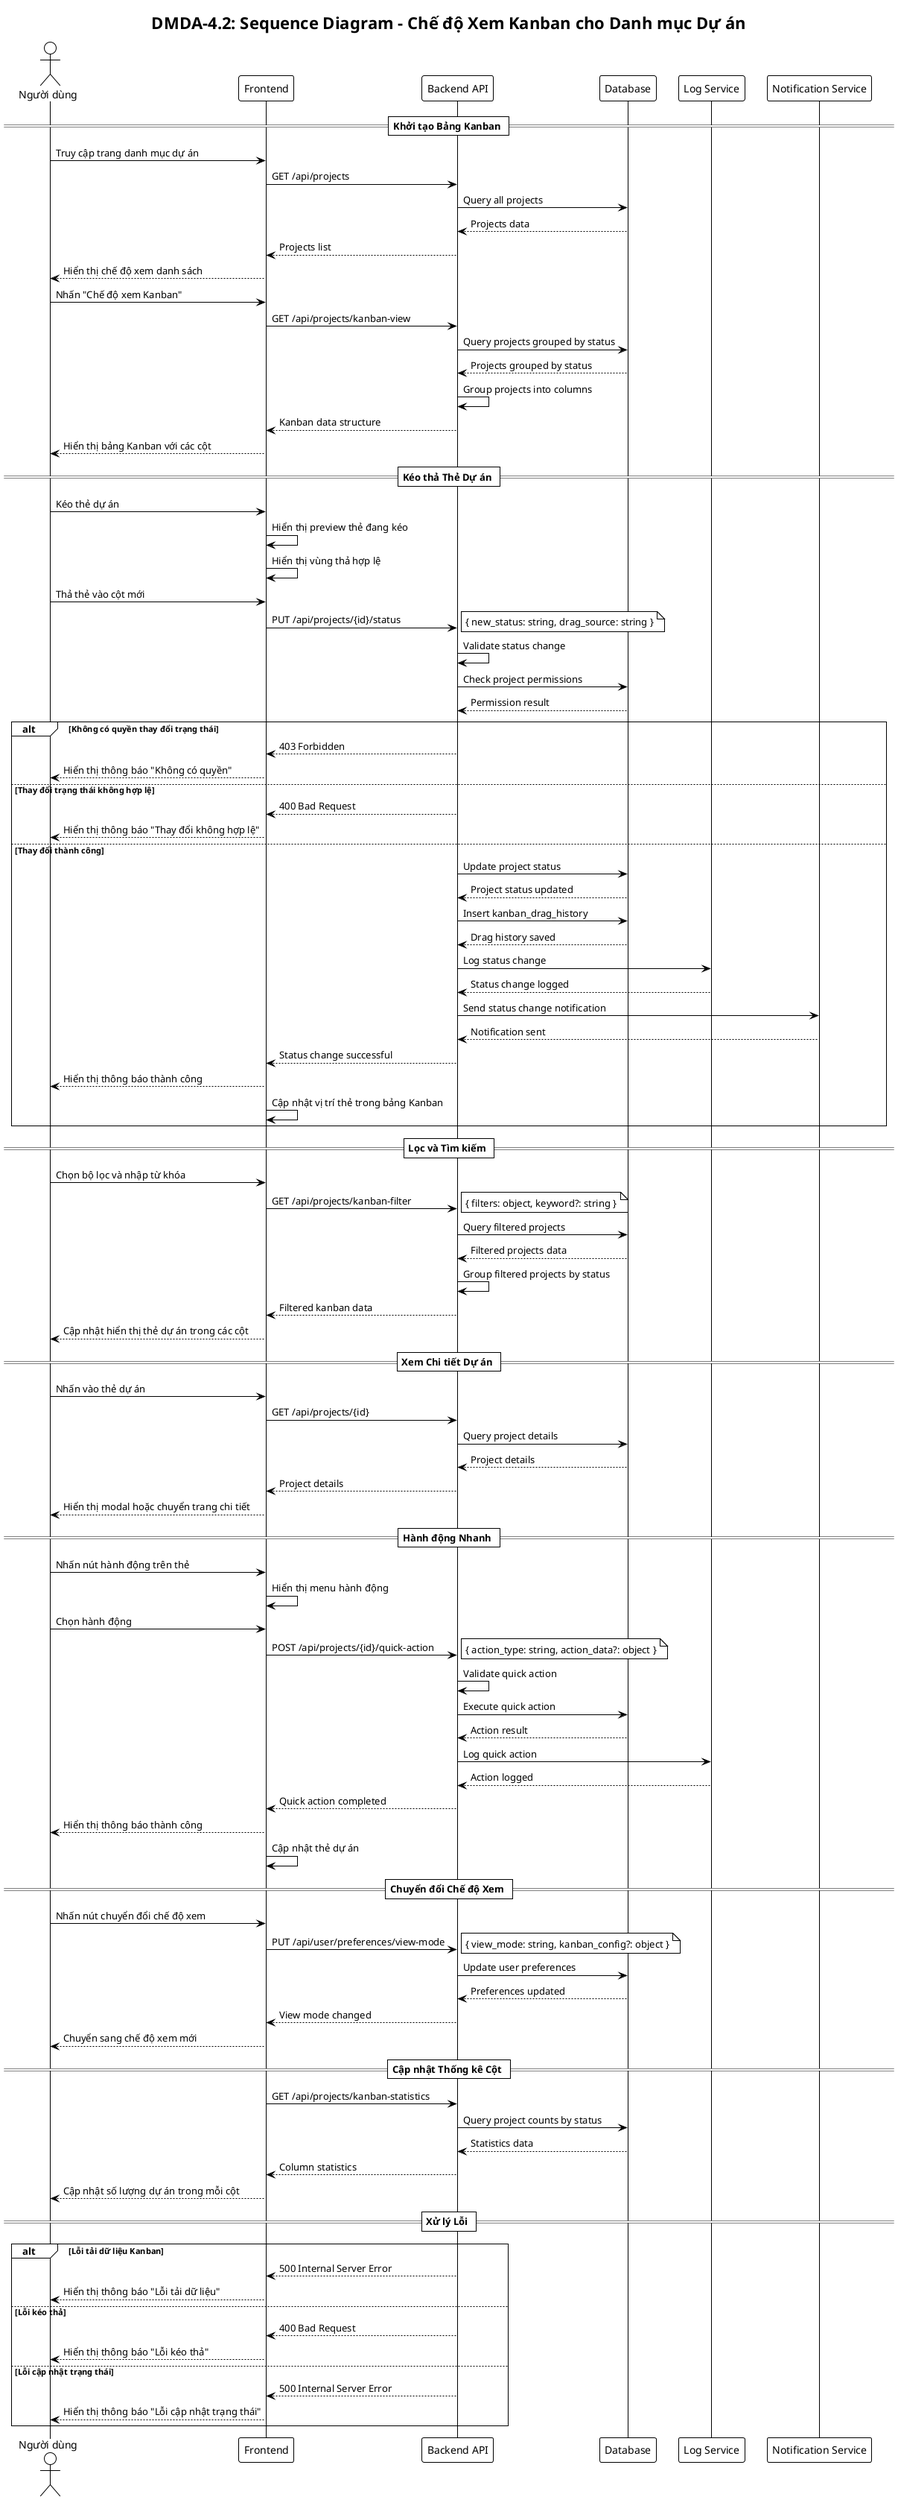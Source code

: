 @startuml DMDA-4.2 Sequence Diagram
!theme plain
skinparam sequenceFontSize 12

title DMDA-4.2: Sequence Diagram - Chế độ Xem Kanban cho Danh mục Dự án

actor "Người dùng" as U
participant "Frontend" as F
participant "Backend API" as B
participant "Database" as D
participant "Log Service" as L
participant "Notification Service" as N

== Khởi tạo Bảng Kanban ==

U -> F: Truy cập trang danh mục dự án
F -> B: GET /api/projects
B -> D: Query all projects
D --> B: Projects data
B --> F: Projects list
F --> U: Hiển thị chế độ xem danh sách

U -> F: Nhấn "Chế độ xem Kanban"
F -> B: GET /api/projects/kanban-view
B -> D: Query projects grouped by status
D --> B: Projects grouped by status
B -> B: Group projects into columns
B --> F: Kanban data structure
F --> U: Hiển thị bảng Kanban với các cột

== Kéo thả Thẻ Dự án ==

U -> F: Kéo thẻ dự án
F -> F: Hiển thị preview thẻ đang kéo
F -> F: Hiển thị vùng thả hợp lệ

U -> F: Thả thẻ vào cột mới
F -> B: PUT /api/projects/{id}/status
note right: { new_status: string, drag_source: string }

B -> B: Validate status change
B -> D: Check project permissions
D --> B: Permission result

alt Không có quyền thay đổi trạng thái
    B --> F: 403 Forbidden
    F --> U: Hiển thị thông báo "Không có quyền"
else Thay đổi trạng thái không hợp lệ
    B --> F: 400 Bad Request
    F --> U: Hiển thị thông báo "Thay đổi không hợp lệ"
else Thay đổi thành công
    B -> D: Update project status
    D --> B: Project status updated
    B -> D: Insert kanban_drag_history
    D --> B: Drag history saved
    B -> L: Log status change
    L --> B: Status change logged
    B -> N: Send status change notification
    N --> B: Notification sent
    B --> F: Status change successful
    F --> U: Hiển thị thông báo thành công
    F -> F: Cập nhật vị trí thẻ trong bảng Kanban
end

== Lọc và Tìm kiếm ==

U -> F: Chọn bộ lọc và nhập từ khóa
F -> B: GET /api/projects/kanban-filter
note right: { filters: object, keyword?: string }

B -> D: Query filtered projects
D --> B: Filtered projects data
B -> B: Group filtered projects by status
B --> F: Filtered kanban data
F --> U: Cập nhật hiển thị thẻ dự án trong các cột

== Xem Chi tiết Dự án ==

U -> F: Nhấn vào thẻ dự án
F -> B: GET /api/projects/{id}
B -> D: Query project details
D --> B: Project details
B --> F: Project details
F --> U: Hiển thị modal hoặc chuyển trang chi tiết

== Hành động Nhanh ==

U -> F: Nhấn nút hành động trên thẻ
F -> F: Hiển thị menu hành động

U -> F: Chọn hành động
F -> B: POST /api/projects/{id}/quick-action
note right: { action_type: string, action_data?: object }

B -> B: Validate quick action
B -> D: Execute quick action
D --> B: Action result
B -> L: Log quick action
L --> B: Action logged
B --> F: Quick action completed
F --> U: Hiển thị thông báo thành công
F -> F: Cập nhật thẻ dự án

== Chuyển đổi Chế độ Xem ==

U -> F: Nhấn nút chuyển đổi chế độ xem
F -> B: PUT /api/user/preferences/view-mode
note right: { view_mode: string, kanban_config?: object }

B -> D: Update user preferences
D --> B: Preferences updated
B --> F: View mode changed
F --> U: Chuyển sang chế độ xem mới

== Cập nhật Thống kê Cột ==

F -> B: GET /api/projects/kanban-statistics
B -> D: Query project counts by status
D --> B: Statistics data
B --> F: Column statistics
F --> U: Cập nhật số lượng dự án trong mỗi cột

== Xử lý Lỗi ==

alt Lỗi tải dữ liệu Kanban
    B --> F: 500 Internal Server Error
    F --> U: Hiển thị thông báo "Lỗi tải dữ liệu"
else Lỗi kéo thả
    B --> F: 400 Bad Request
    F --> U: Hiển thị thông báo "Lỗi kéo thả"
else Lỗi cập nhật trạng thái
    B --> F: 500 Internal Server Error
    F --> U: Hiển thị thông báo "Lỗi cập nhật trạng thái"
end

@enduml
